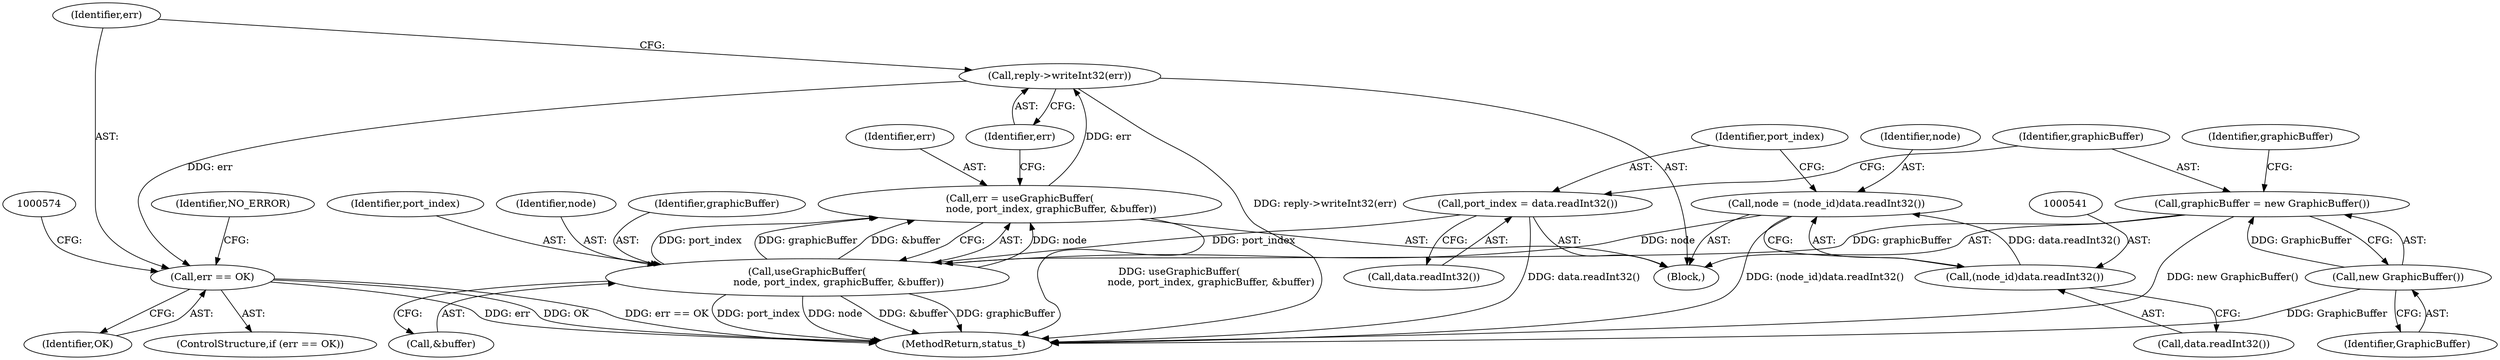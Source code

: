 digraph "0_Android_25be9ac20db51044e1b09ca67906355e4f328d48_0@API" {
"1000565" [label="(Call,reply->writeInt32(err))"];
"1000557" [label="(Call,err = useGraphicBuffer(\n                    node, port_index, graphicBuffer, &buffer))"];
"1000559" [label="(Call,useGraphicBuffer(\n                    node, port_index, graphicBuffer, &buffer))"];
"1000538" [label="(Call,node = (node_id)data.readInt32())"];
"1000540" [label="(Call,(node_id)data.readInt32())"];
"1000544" [label="(Call,port_index = data.readInt32())"];
"1000548" [label="(Call,graphicBuffer = new GraphicBuffer())"];
"1000550" [label="(Call,new GraphicBuffer())"];
"1000568" [label="(Call,err == OK)"];
"1000563" [label="(Call,&buffer)"];
"1000538" [label="(Call,node = (node_id)data.readInt32())"];
"1000549" [label="(Identifier,graphicBuffer)"];
"1000550" [label="(Call,new GraphicBuffer())"];
"1000544" [label="(Call,port_index = data.readInt32())"];
"1000540" [label="(Call,(node_id)data.readInt32())"];
"1000532" [label="(Block,)"];
"1000566" [label="(Identifier,err)"];
"1000561" [label="(Identifier,port_index)"];
"1000557" [label="(Call,err = useGraphicBuffer(\n                    node, port_index, graphicBuffer, &buffer))"];
"1000558" [label="(Identifier,err)"];
"1000569" [label="(Identifier,err)"];
"1000539" [label="(Identifier,node)"];
"1000560" [label="(Identifier,node)"];
"1000577" [label="(Identifier,NO_ERROR)"];
"1000570" [label="(Identifier,OK)"];
"1000545" [label="(Identifier,port_index)"];
"1000554" [label="(Identifier,graphicBuffer)"];
"1000562" [label="(Identifier,graphicBuffer)"];
"1000565" [label="(Call,reply->writeInt32(err))"];
"1000551" [label="(Identifier,GraphicBuffer)"];
"1000548" [label="(Call,graphicBuffer = new GraphicBuffer())"];
"1000568" [label="(Call,err == OK)"];
"1001056" [label="(MethodReturn,status_t)"];
"1000559" [label="(Call,useGraphicBuffer(\n                    node, port_index, graphicBuffer, &buffer))"];
"1000542" [label="(Call,data.readInt32())"];
"1000546" [label="(Call,data.readInt32())"];
"1000567" [label="(ControlStructure,if (err == OK))"];
"1000565" -> "1000532"  [label="AST: "];
"1000565" -> "1000566"  [label="CFG: "];
"1000566" -> "1000565"  [label="AST: "];
"1000569" -> "1000565"  [label="CFG: "];
"1000565" -> "1001056"  [label="DDG: reply->writeInt32(err)"];
"1000557" -> "1000565"  [label="DDG: err"];
"1000565" -> "1000568"  [label="DDG: err"];
"1000557" -> "1000532"  [label="AST: "];
"1000557" -> "1000559"  [label="CFG: "];
"1000558" -> "1000557"  [label="AST: "];
"1000559" -> "1000557"  [label="AST: "];
"1000566" -> "1000557"  [label="CFG: "];
"1000557" -> "1001056"  [label="DDG: useGraphicBuffer(\n                    node, port_index, graphicBuffer, &buffer)"];
"1000559" -> "1000557"  [label="DDG: node"];
"1000559" -> "1000557"  [label="DDG: port_index"];
"1000559" -> "1000557"  [label="DDG: graphicBuffer"];
"1000559" -> "1000557"  [label="DDG: &buffer"];
"1000559" -> "1000563"  [label="CFG: "];
"1000560" -> "1000559"  [label="AST: "];
"1000561" -> "1000559"  [label="AST: "];
"1000562" -> "1000559"  [label="AST: "];
"1000563" -> "1000559"  [label="AST: "];
"1000559" -> "1001056"  [label="DDG: node"];
"1000559" -> "1001056"  [label="DDG: &buffer"];
"1000559" -> "1001056"  [label="DDG: graphicBuffer"];
"1000559" -> "1001056"  [label="DDG: port_index"];
"1000538" -> "1000559"  [label="DDG: node"];
"1000544" -> "1000559"  [label="DDG: port_index"];
"1000548" -> "1000559"  [label="DDG: graphicBuffer"];
"1000538" -> "1000532"  [label="AST: "];
"1000538" -> "1000540"  [label="CFG: "];
"1000539" -> "1000538"  [label="AST: "];
"1000540" -> "1000538"  [label="AST: "];
"1000545" -> "1000538"  [label="CFG: "];
"1000538" -> "1001056"  [label="DDG: (node_id)data.readInt32()"];
"1000540" -> "1000538"  [label="DDG: data.readInt32()"];
"1000540" -> "1000542"  [label="CFG: "];
"1000541" -> "1000540"  [label="AST: "];
"1000542" -> "1000540"  [label="AST: "];
"1000544" -> "1000532"  [label="AST: "];
"1000544" -> "1000546"  [label="CFG: "];
"1000545" -> "1000544"  [label="AST: "];
"1000546" -> "1000544"  [label="AST: "];
"1000549" -> "1000544"  [label="CFG: "];
"1000544" -> "1001056"  [label="DDG: data.readInt32()"];
"1000548" -> "1000532"  [label="AST: "];
"1000548" -> "1000550"  [label="CFG: "];
"1000549" -> "1000548"  [label="AST: "];
"1000550" -> "1000548"  [label="AST: "];
"1000554" -> "1000548"  [label="CFG: "];
"1000548" -> "1001056"  [label="DDG: new GraphicBuffer()"];
"1000550" -> "1000548"  [label="DDG: GraphicBuffer"];
"1000550" -> "1000551"  [label="CFG: "];
"1000551" -> "1000550"  [label="AST: "];
"1000550" -> "1001056"  [label="DDG: GraphicBuffer"];
"1000568" -> "1000567"  [label="AST: "];
"1000568" -> "1000570"  [label="CFG: "];
"1000569" -> "1000568"  [label="AST: "];
"1000570" -> "1000568"  [label="AST: "];
"1000574" -> "1000568"  [label="CFG: "];
"1000577" -> "1000568"  [label="CFG: "];
"1000568" -> "1001056"  [label="DDG: err == OK"];
"1000568" -> "1001056"  [label="DDG: err"];
"1000568" -> "1001056"  [label="DDG: OK"];
}
